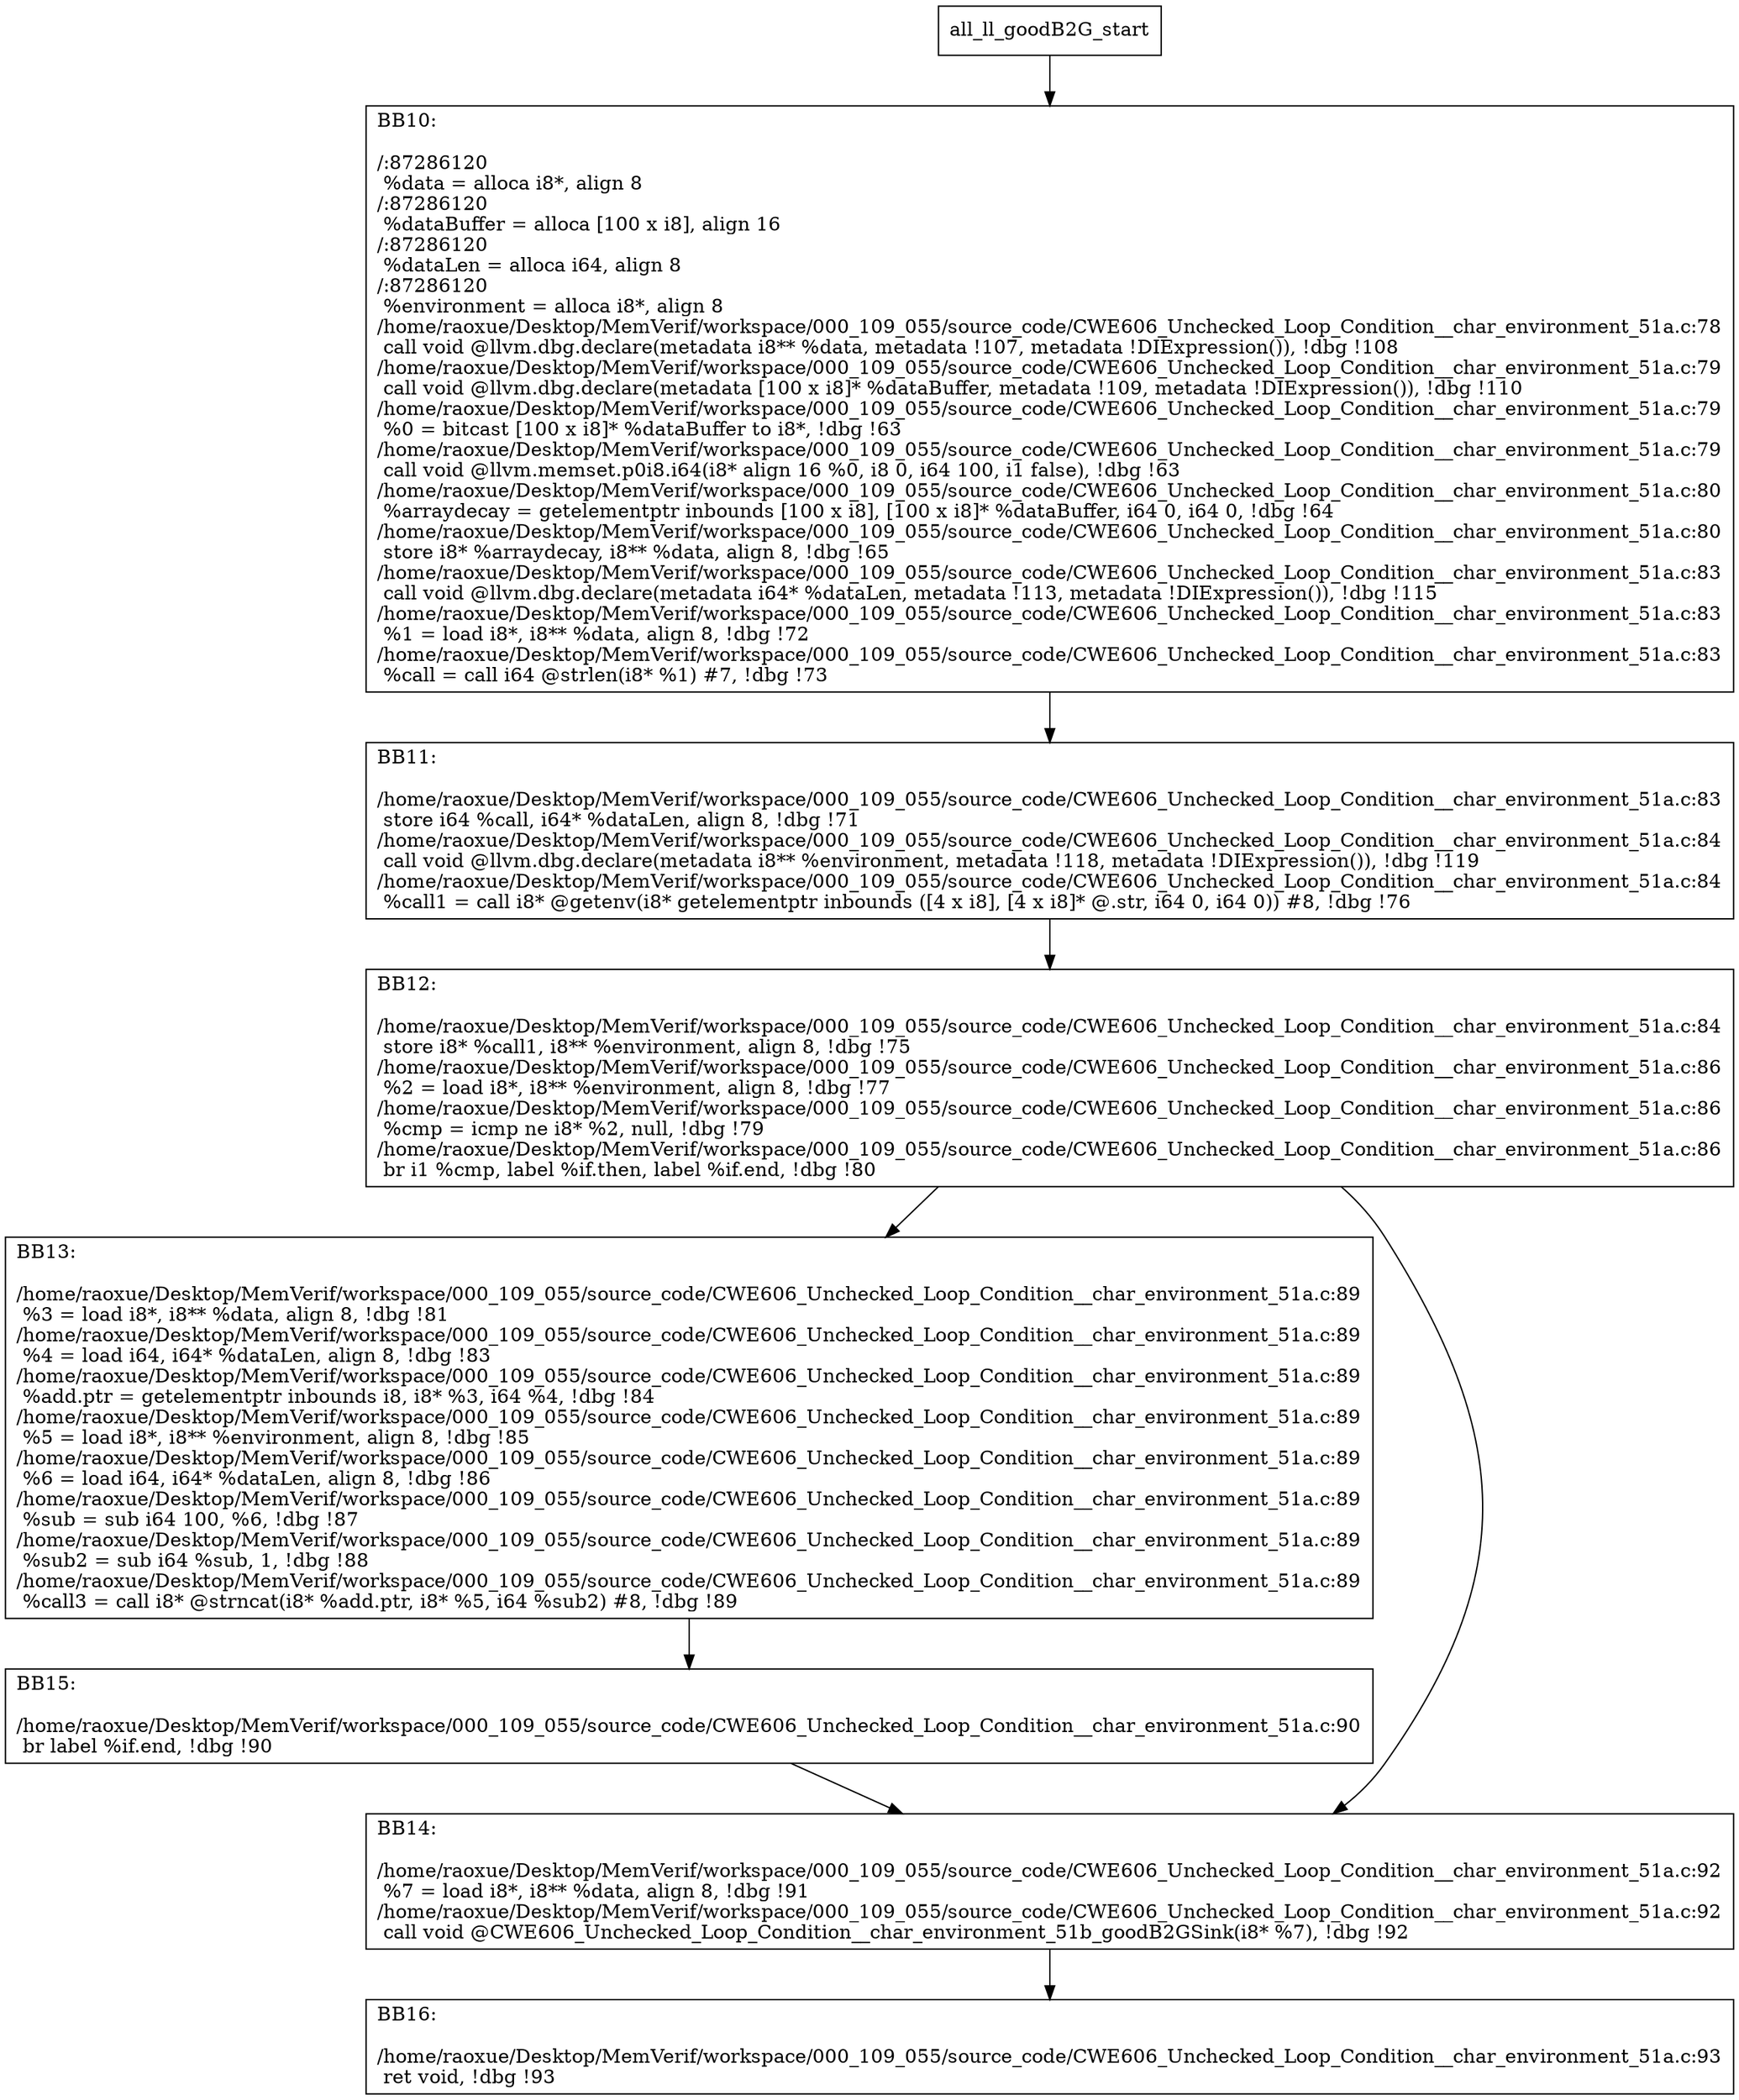 digraph "CFG for'all_ll_goodB2G' function" {
	BBall_ll_goodB2G_start[shape=record,label="{all_ll_goodB2G_start}"];
	BBall_ll_goodB2G_start-> all_ll_goodB2GBB10;
	all_ll_goodB2GBB10 [shape=record, label="{BB10:\l\l/:87286120\l
  %data = alloca i8*, align 8\l
/:87286120\l
  %dataBuffer = alloca [100 x i8], align 16\l
/:87286120\l
  %dataLen = alloca i64, align 8\l
/:87286120\l
  %environment = alloca i8*, align 8\l
/home/raoxue/Desktop/MemVerif/workspace/000_109_055/source_code/CWE606_Unchecked_Loop_Condition__char_environment_51a.c:78\l
  call void @llvm.dbg.declare(metadata i8** %data, metadata !107, metadata !DIExpression()), !dbg !108\l
/home/raoxue/Desktop/MemVerif/workspace/000_109_055/source_code/CWE606_Unchecked_Loop_Condition__char_environment_51a.c:79\l
  call void @llvm.dbg.declare(metadata [100 x i8]* %dataBuffer, metadata !109, metadata !DIExpression()), !dbg !110\l
/home/raoxue/Desktop/MemVerif/workspace/000_109_055/source_code/CWE606_Unchecked_Loop_Condition__char_environment_51a.c:79\l
  %0 = bitcast [100 x i8]* %dataBuffer to i8*, !dbg !63\l
/home/raoxue/Desktop/MemVerif/workspace/000_109_055/source_code/CWE606_Unchecked_Loop_Condition__char_environment_51a.c:79\l
  call void @llvm.memset.p0i8.i64(i8* align 16 %0, i8 0, i64 100, i1 false), !dbg !63\l
/home/raoxue/Desktop/MemVerif/workspace/000_109_055/source_code/CWE606_Unchecked_Loop_Condition__char_environment_51a.c:80\l
  %arraydecay = getelementptr inbounds [100 x i8], [100 x i8]* %dataBuffer, i64 0, i64 0, !dbg !64\l
/home/raoxue/Desktop/MemVerif/workspace/000_109_055/source_code/CWE606_Unchecked_Loop_Condition__char_environment_51a.c:80\l
  store i8* %arraydecay, i8** %data, align 8, !dbg !65\l
/home/raoxue/Desktop/MemVerif/workspace/000_109_055/source_code/CWE606_Unchecked_Loop_Condition__char_environment_51a.c:83\l
  call void @llvm.dbg.declare(metadata i64* %dataLen, metadata !113, metadata !DIExpression()), !dbg !115\l
/home/raoxue/Desktop/MemVerif/workspace/000_109_055/source_code/CWE606_Unchecked_Loop_Condition__char_environment_51a.c:83\l
  %1 = load i8*, i8** %data, align 8, !dbg !72\l
/home/raoxue/Desktop/MemVerif/workspace/000_109_055/source_code/CWE606_Unchecked_Loop_Condition__char_environment_51a.c:83\l
  %call = call i64 @strlen(i8* %1) #7, !dbg !73\l
}"];
	all_ll_goodB2GBB10-> all_ll_goodB2GBB11;
	all_ll_goodB2GBB11 [shape=record, label="{BB11:\l\l/home/raoxue/Desktop/MemVerif/workspace/000_109_055/source_code/CWE606_Unchecked_Loop_Condition__char_environment_51a.c:83\l
  store i64 %call, i64* %dataLen, align 8, !dbg !71\l
/home/raoxue/Desktop/MemVerif/workspace/000_109_055/source_code/CWE606_Unchecked_Loop_Condition__char_environment_51a.c:84\l
  call void @llvm.dbg.declare(metadata i8** %environment, metadata !118, metadata !DIExpression()), !dbg !119\l
/home/raoxue/Desktop/MemVerif/workspace/000_109_055/source_code/CWE606_Unchecked_Loop_Condition__char_environment_51a.c:84\l
  %call1 = call i8* @getenv(i8* getelementptr inbounds ([4 x i8], [4 x i8]* @.str, i64 0, i64 0)) #8, !dbg !76\l
}"];
	all_ll_goodB2GBB11-> all_ll_goodB2GBB12;
	all_ll_goodB2GBB12 [shape=record, label="{BB12:\l\l/home/raoxue/Desktop/MemVerif/workspace/000_109_055/source_code/CWE606_Unchecked_Loop_Condition__char_environment_51a.c:84\l
  store i8* %call1, i8** %environment, align 8, !dbg !75\l
/home/raoxue/Desktop/MemVerif/workspace/000_109_055/source_code/CWE606_Unchecked_Loop_Condition__char_environment_51a.c:86\l
  %2 = load i8*, i8** %environment, align 8, !dbg !77\l
/home/raoxue/Desktop/MemVerif/workspace/000_109_055/source_code/CWE606_Unchecked_Loop_Condition__char_environment_51a.c:86\l
  %cmp = icmp ne i8* %2, null, !dbg !79\l
/home/raoxue/Desktop/MemVerif/workspace/000_109_055/source_code/CWE606_Unchecked_Loop_Condition__char_environment_51a.c:86\l
  br i1 %cmp, label %if.then, label %if.end, !dbg !80\l
}"];
	all_ll_goodB2GBB12-> all_ll_goodB2GBB13;
	all_ll_goodB2GBB12-> all_ll_goodB2GBB14;
	all_ll_goodB2GBB13 [shape=record, label="{BB13:\l\l/home/raoxue/Desktop/MemVerif/workspace/000_109_055/source_code/CWE606_Unchecked_Loop_Condition__char_environment_51a.c:89\l
  %3 = load i8*, i8** %data, align 8, !dbg !81\l
/home/raoxue/Desktop/MemVerif/workspace/000_109_055/source_code/CWE606_Unchecked_Loop_Condition__char_environment_51a.c:89\l
  %4 = load i64, i64* %dataLen, align 8, !dbg !83\l
/home/raoxue/Desktop/MemVerif/workspace/000_109_055/source_code/CWE606_Unchecked_Loop_Condition__char_environment_51a.c:89\l
  %add.ptr = getelementptr inbounds i8, i8* %3, i64 %4, !dbg !84\l
/home/raoxue/Desktop/MemVerif/workspace/000_109_055/source_code/CWE606_Unchecked_Loop_Condition__char_environment_51a.c:89\l
  %5 = load i8*, i8** %environment, align 8, !dbg !85\l
/home/raoxue/Desktop/MemVerif/workspace/000_109_055/source_code/CWE606_Unchecked_Loop_Condition__char_environment_51a.c:89\l
  %6 = load i64, i64* %dataLen, align 8, !dbg !86\l
/home/raoxue/Desktop/MemVerif/workspace/000_109_055/source_code/CWE606_Unchecked_Loop_Condition__char_environment_51a.c:89\l
  %sub = sub i64 100, %6, !dbg !87\l
/home/raoxue/Desktop/MemVerif/workspace/000_109_055/source_code/CWE606_Unchecked_Loop_Condition__char_environment_51a.c:89\l
  %sub2 = sub i64 %sub, 1, !dbg !88\l
/home/raoxue/Desktop/MemVerif/workspace/000_109_055/source_code/CWE606_Unchecked_Loop_Condition__char_environment_51a.c:89\l
  %call3 = call i8* @strncat(i8* %add.ptr, i8* %5, i64 %sub2) #8, !dbg !89\l
}"];
	all_ll_goodB2GBB13-> all_ll_goodB2GBB15;
	all_ll_goodB2GBB15 [shape=record, label="{BB15:\l\l/home/raoxue/Desktop/MemVerif/workspace/000_109_055/source_code/CWE606_Unchecked_Loop_Condition__char_environment_51a.c:90\l
  br label %if.end, !dbg !90\l
}"];
	all_ll_goodB2GBB15-> all_ll_goodB2GBB14;
	all_ll_goodB2GBB14 [shape=record, label="{BB14:\l\l/home/raoxue/Desktop/MemVerif/workspace/000_109_055/source_code/CWE606_Unchecked_Loop_Condition__char_environment_51a.c:92\l
  %7 = load i8*, i8** %data, align 8, !dbg !91\l
/home/raoxue/Desktop/MemVerif/workspace/000_109_055/source_code/CWE606_Unchecked_Loop_Condition__char_environment_51a.c:92\l
  call void @CWE606_Unchecked_Loop_Condition__char_environment_51b_goodB2GSink(i8* %7), !dbg !92\l
}"];
	all_ll_goodB2GBB14-> all_ll_goodB2GBB16;
	all_ll_goodB2GBB16 [shape=record, label="{BB16:\l\l/home/raoxue/Desktop/MemVerif/workspace/000_109_055/source_code/CWE606_Unchecked_Loop_Condition__char_environment_51a.c:93\l
  ret void, !dbg !93\l
}"];
}
